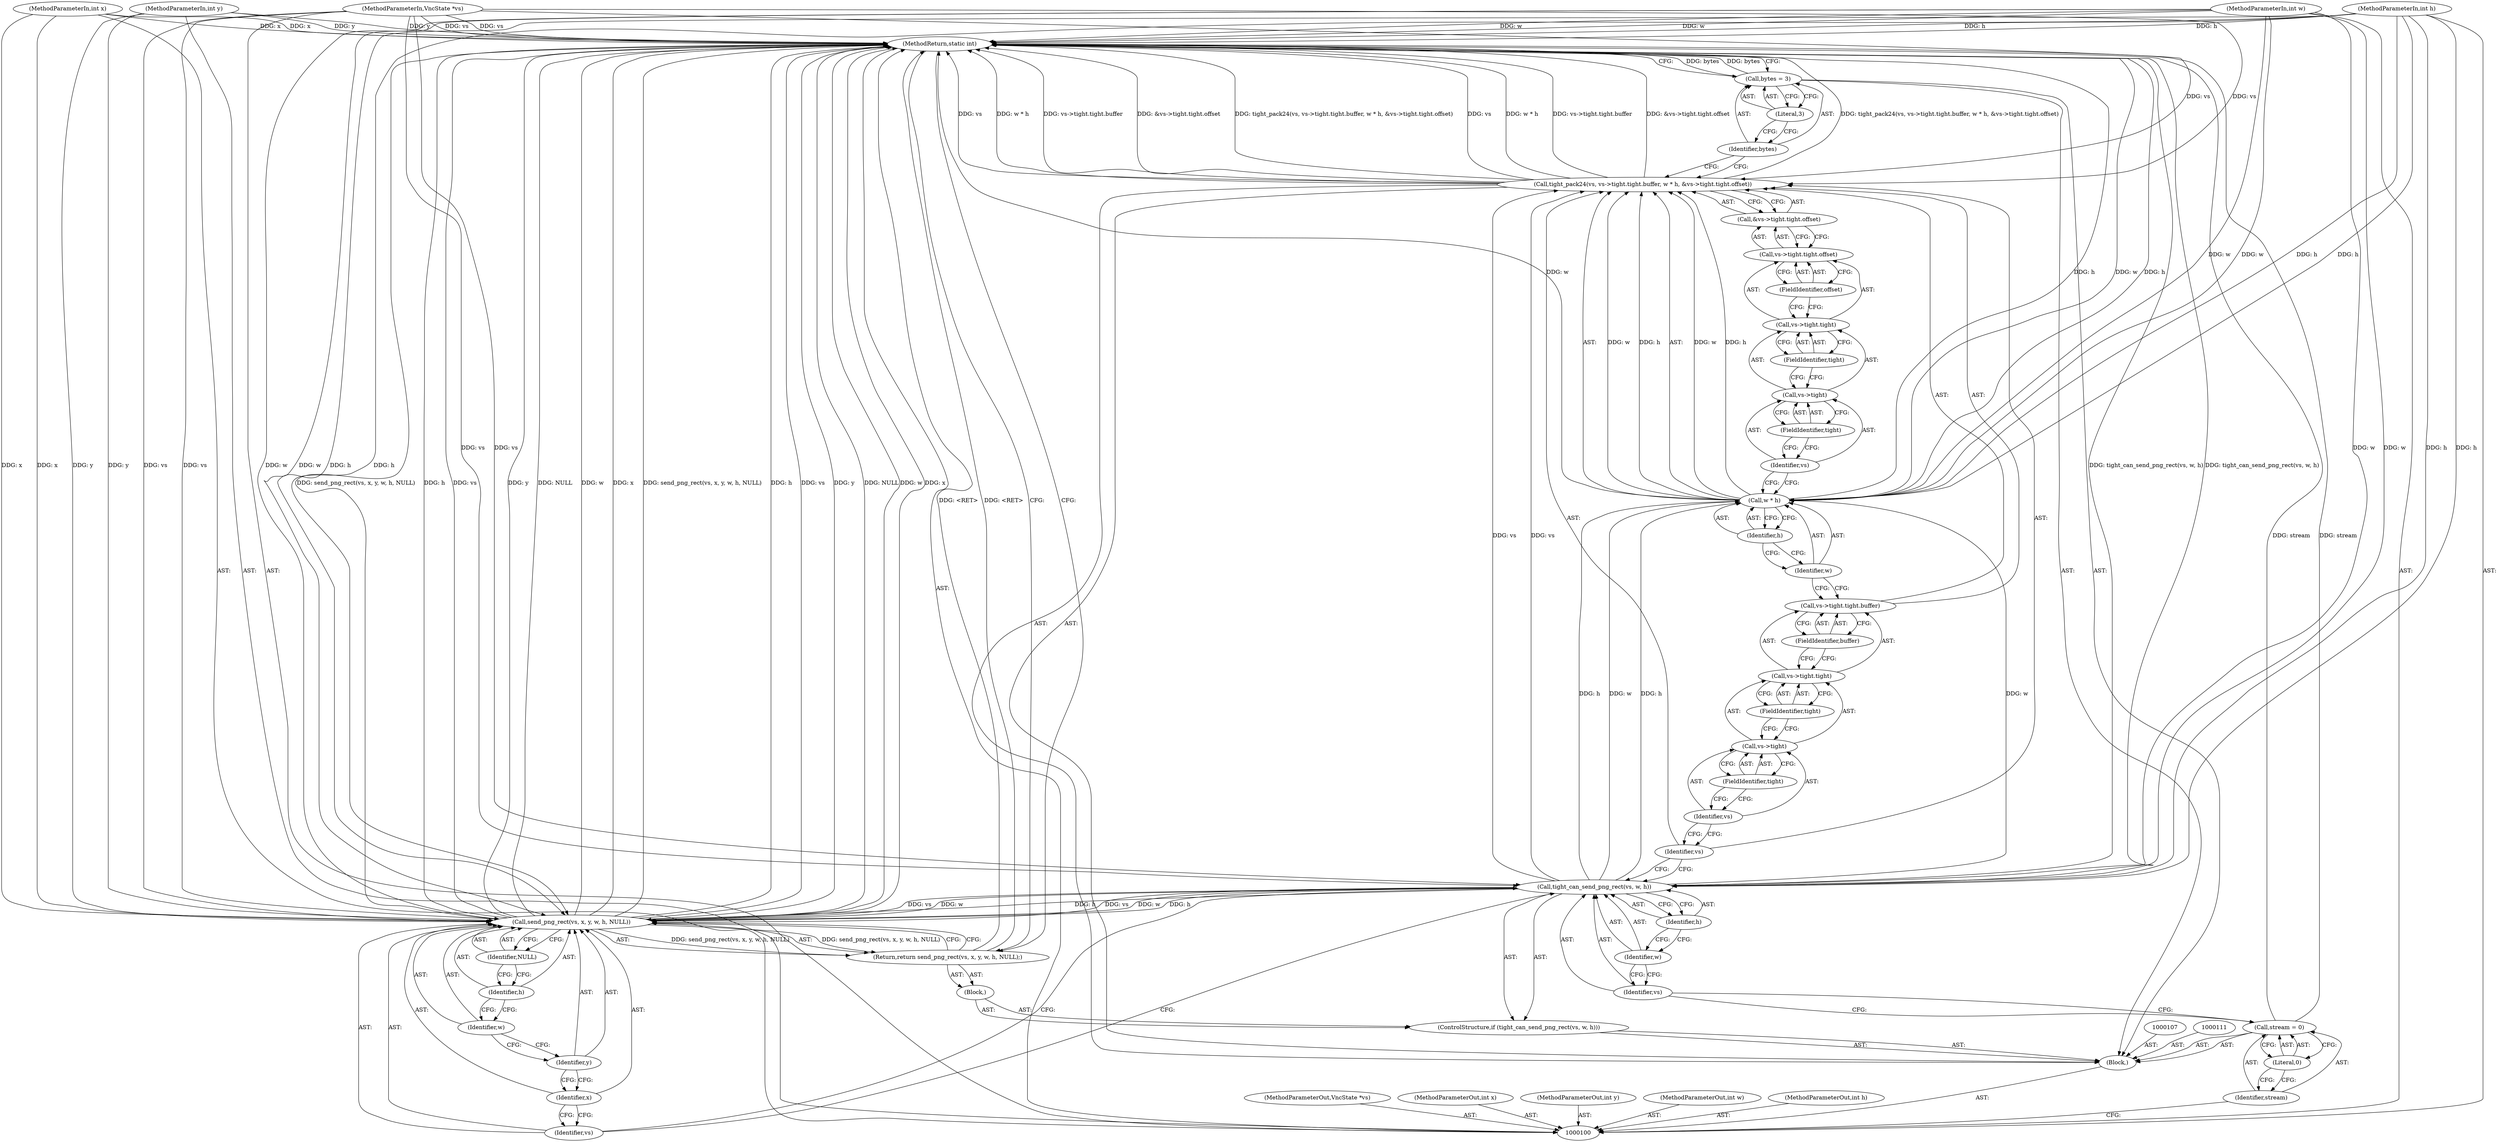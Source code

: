 digraph "0_qemu_9f64916da20eea67121d544698676295bbb105a7_1" {
"1000149" [label="(MethodReturn,static int)"];
"1000101" [label="(MethodParameterIn,VncState *vs)"];
"1000203" [label="(MethodParameterOut,VncState *vs)"];
"1000102" [label="(MethodParameterIn,int x)"];
"1000204" [label="(MethodParameterOut,int x)"];
"1000103" [label="(MethodParameterIn,int y)"];
"1000205" [label="(MethodParameterOut,int y)"];
"1000104" [label="(MethodParameterIn,int w)"];
"1000206" [label="(MethodParameterOut,int w)"];
"1000105" [label="(MethodParameterIn,int h)"];
"1000207" [label="(MethodParameterOut,int h)"];
"1000127" [label="(Identifier,vs)"];
"1000128" [label="(Call,vs->tight.tight.buffer)"];
"1000129" [label="(Call,vs->tight.tight)"];
"1000130" [label="(Call,vs->tight)"];
"1000131" [label="(Identifier,vs)"];
"1000132" [label="(FieldIdentifier,tight)"];
"1000133" [label="(FieldIdentifier,tight)"];
"1000134" [label="(FieldIdentifier,buffer)"];
"1000135" [label="(Call,w * h)"];
"1000136" [label="(Identifier,w)"];
"1000137" [label="(Identifier,h)"];
"1000138" [label="(Call,&vs->tight.tight.offset)"];
"1000139" [label="(Call,vs->tight.tight.offset)"];
"1000140" [label="(Call,vs->tight.tight)"];
"1000141" [label="(Call,vs->tight)"];
"1000142" [label="(Identifier,vs)"];
"1000143" [label="(FieldIdentifier,tight)"];
"1000144" [label="(FieldIdentifier,tight)"];
"1000145" [label="(FieldIdentifier,offset)"];
"1000126" [label="(Call,tight_pack24(vs, vs->tight.tight.buffer, w * h, &vs->tight.tight.offset))"];
"1000148" [label="(Literal,3)"];
"1000146" [label="(Call,bytes = 3)"];
"1000147" [label="(Identifier,bytes)"];
"1000106" [label="(Block,)"];
"1000110" [label="(Literal,0)"];
"1000108" [label="(Call,stream = 0)"];
"1000109" [label="(Identifier,stream)"];
"1000114" [label="(Identifier,vs)"];
"1000115" [label="(Identifier,w)"];
"1000116" [label="(Identifier,h)"];
"1000112" [label="(ControlStructure,if (tight_can_send_png_rect(vs, w, h)))"];
"1000117" [label="(Block,)"];
"1000113" [label="(Call,tight_can_send_png_rect(vs, w, h))"];
"1000119" [label="(Call,send_png_rect(vs, x, y, w, h, NULL))"];
"1000120" [label="(Identifier,vs)"];
"1000121" [label="(Identifier,x)"];
"1000122" [label="(Identifier,y)"];
"1000123" [label="(Identifier,w)"];
"1000124" [label="(Identifier,h)"];
"1000125" [label="(Identifier,NULL)"];
"1000118" [label="(Return,return send_png_rect(vs, x, y, w, h, NULL);)"];
"1000149" -> "1000100"  [label="AST: "];
"1000149" -> "1000118"  [label="CFG: "];
"1000149" -> "1000146"  [label="CFG: "];
"1000118" -> "1000149"  [label="DDG: <RET>"];
"1000126" -> "1000149"  [label="DDG: tight_pack24(vs, vs->tight.tight.buffer, w * h, &vs->tight.tight.offset)"];
"1000126" -> "1000149"  [label="DDG: vs"];
"1000126" -> "1000149"  [label="DDG: w * h"];
"1000126" -> "1000149"  [label="DDG: vs->tight.tight.buffer"];
"1000126" -> "1000149"  [label="DDG: &vs->tight.tight.offset"];
"1000119" -> "1000149"  [label="DDG: NULL"];
"1000119" -> "1000149"  [label="DDG: w"];
"1000119" -> "1000149"  [label="DDG: x"];
"1000119" -> "1000149"  [label="DDG: send_png_rect(vs, x, y, w, h, NULL)"];
"1000119" -> "1000149"  [label="DDG: h"];
"1000119" -> "1000149"  [label="DDG: vs"];
"1000119" -> "1000149"  [label="DDG: y"];
"1000104" -> "1000149"  [label="DDG: w"];
"1000105" -> "1000149"  [label="DDG: h"];
"1000103" -> "1000149"  [label="DDG: y"];
"1000102" -> "1000149"  [label="DDG: x"];
"1000146" -> "1000149"  [label="DDG: bytes"];
"1000113" -> "1000149"  [label="DDG: tight_can_send_png_rect(vs, w, h)"];
"1000101" -> "1000149"  [label="DDG: vs"];
"1000135" -> "1000149"  [label="DDG: w"];
"1000135" -> "1000149"  [label="DDG: h"];
"1000108" -> "1000149"  [label="DDG: stream"];
"1000101" -> "1000100"  [label="AST: "];
"1000101" -> "1000149"  [label="DDG: vs"];
"1000101" -> "1000113"  [label="DDG: vs"];
"1000101" -> "1000119"  [label="DDG: vs"];
"1000101" -> "1000126"  [label="DDG: vs"];
"1000203" -> "1000100"  [label="AST: "];
"1000102" -> "1000100"  [label="AST: "];
"1000102" -> "1000149"  [label="DDG: x"];
"1000102" -> "1000119"  [label="DDG: x"];
"1000204" -> "1000100"  [label="AST: "];
"1000103" -> "1000100"  [label="AST: "];
"1000103" -> "1000149"  [label="DDG: y"];
"1000103" -> "1000119"  [label="DDG: y"];
"1000205" -> "1000100"  [label="AST: "];
"1000104" -> "1000100"  [label="AST: "];
"1000104" -> "1000149"  [label="DDG: w"];
"1000104" -> "1000113"  [label="DDG: w"];
"1000104" -> "1000119"  [label="DDG: w"];
"1000104" -> "1000135"  [label="DDG: w"];
"1000206" -> "1000100"  [label="AST: "];
"1000105" -> "1000100"  [label="AST: "];
"1000105" -> "1000149"  [label="DDG: h"];
"1000105" -> "1000113"  [label="DDG: h"];
"1000105" -> "1000119"  [label="DDG: h"];
"1000105" -> "1000135"  [label="DDG: h"];
"1000207" -> "1000100"  [label="AST: "];
"1000127" -> "1000126"  [label="AST: "];
"1000127" -> "1000113"  [label="CFG: "];
"1000131" -> "1000127"  [label="CFG: "];
"1000128" -> "1000126"  [label="AST: "];
"1000128" -> "1000134"  [label="CFG: "];
"1000129" -> "1000128"  [label="AST: "];
"1000134" -> "1000128"  [label="AST: "];
"1000136" -> "1000128"  [label="CFG: "];
"1000129" -> "1000128"  [label="AST: "];
"1000129" -> "1000133"  [label="CFG: "];
"1000130" -> "1000129"  [label="AST: "];
"1000133" -> "1000129"  [label="AST: "];
"1000134" -> "1000129"  [label="CFG: "];
"1000130" -> "1000129"  [label="AST: "];
"1000130" -> "1000132"  [label="CFG: "];
"1000131" -> "1000130"  [label="AST: "];
"1000132" -> "1000130"  [label="AST: "];
"1000133" -> "1000130"  [label="CFG: "];
"1000131" -> "1000130"  [label="AST: "];
"1000131" -> "1000127"  [label="CFG: "];
"1000132" -> "1000131"  [label="CFG: "];
"1000132" -> "1000130"  [label="AST: "];
"1000132" -> "1000131"  [label="CFG: "];
"1000130" -> "1000132"  [label="CFG: "];
"1000133" -> "1000129"  [label="AST: "];
"1000133" -> "1000130"  [label="CFG: "];
"1000129" -> "1000133"  [label="CFG: "];
"1000134" -> "1000128"  [label="AST: "];
"1000134" -> "1000129"  [label="CFG: "];
"1000128" -> "1000134"  [label="CFG: "];
"1000135" -> "1000126"  [label="AST: "];
"1000135" -> "1000137"  [label="CFG: "];
"1000136" -> "1000135"  [label="AST: "];
"1000137" -> "1000135"  [label="AST: "];
"1000142" -> "1000135"  [label="CFG: "];
"1000135" -> "1000149"  [label="DDG: w"];
"1000135" -> "1000149"  [label="DDG: h"];
"1000135" -> "1000126"  [label="DDG: w"];
"1000135" -> "1000126"  [label="DDG: h"];
"1000113" -> "1000135"  [label="DDG: w"];
"1000113" -> "1000135"  [label="DDG: h"];
"1000104" -> "1000135"  [label="DDG: w"];
"1000105" -> "1000135"  [label="DDG: h"];
"1000136" -> "1000135"  [label="AST: "];
"1000136" -> "1000128"  [label="CFG: "];
"1000137" -> "1000136"  [label="CFG: "];
"1000137" -> "1000135"  [label="AST: "];
"1000137" -> "1000136"  [label="CFG: "];
"1000135" -> "1000137"  [label="CFG: "];
"1000138" -> "1000126"  [label="AST: "];
"1000138" -> "1000139"  [label="CFG: "];
"1000139" -> "1000138"  [label="AST: "];
"1000126" -> "1000138"  [label="CFG: "];
"1000139" -> "1000138"  [label="AST: "];
"1000139" -> "1000145"  [label="CFG: "];
"1000140" -> "1000139"  [label="AST: "];
"1000145" -> "1000139"  [label="AST: "];
"1000138" -> "1000139"  [label="CFG: "];
"1000140" -> "1000139"  [label="AST: "];
"1000140" -> "1000144"  [label="CFG: "];
"1000141" -> "1000140"  [label="AST: "];
"1000144" -> "1000140"  [label="AST: "];
"1000145" -> "1000140"  [label="CFG: "];
"1000141" -> "1000140"  [label="AST: "];
"1000141" -> "1000143"  [label="CFG: "];
"1000142" -> "1000141"  [label="AST: "];
"1000143" -> "1000141"  [label="AST: "];
"1000144" -> "1000141"  [label="CFG: "];
"1000142" -> "1000141"  [label="AST: "];
"1000142" -> "1000135"  [label="CFG: "];
"1000143" -> "1000142"  [label="CFG: "];
"1000143" -> "1000141"  [label="AST: "];
"1000143" -> "1000142"  [label="CFG: "];
"1000141" -> "1000143"  [label="CFG: "];
"1000144" -> "1000140"  [label="AST: "];
"1000144" -> "1000141"  [label="CFG: "];
"1000140" -> "1000144"  [label="CFG: "];
"1000145" -> "1000139"  [label="AST: "];
"1000145" -> "1000140"  [label="CFG: "];
"1000139" -> "1000145"  [label="CFG: "];
"1000126" -> "1000106"  [label="AST: "];
"1000126" -> "1000138"  [label="CFG: "];
"1000127" -> "1000126"  [label="AST: "];
"1000128" -> "1000126"  [label="AST: "];
"1000135" -> "1000126"  [label="AST: "];
"1000138" -> "1000126"  [label="AST: "];
"1000147" -> "1000126"  [label="CFG: "];
"1000126" -> "1000149"  [label="DDG: tight_pack24(vs, vs->tight.tight.buffer, w * h, &vs->tight.tight.offset)"];
"1000126" -> "1000149"  [label="DDG: vs"];
"1000126" -> "1000149"  [label="DDG: w * h"];
"1000126" -> "1000149"  [label="DDG: vs->tight.tight.buffer"];
"1000126" -> "1000149"  [label="DDG: &vs->tight.tight.offset"];
"1000113" -> "1000126"  [label="DDG: vs"];
"1000101" -> "1000126"  [label="DDG: vs"];
"1000135" -> "1000126"  [label="DDG: w"];
"1000135" -> "1000126"  [label="DDG: h"];
"1000148" -> "1000146"  [label="AST: "];
"1000148" -> "1000147"  [label="CFG: "];
"1000146" -> "1000148"  [label="CFG: "];
"1000146" -> "1000106"  [label="AST: "];
"1000146" -> "1000148"  [label="CFG: "];
"1000147" -> "1000146"  [label="AST: "];
"1000148" -> "1000146"  [label="AST: "];
"1000149" -> "1000146"  [label="CFG: "];
"1000146" -> "1000149"  [label="DDG: bytes"];
"1000147" -> "1000146"  [label="AST: "];
"1000147" -> "1000126"  [label="CFG: "];
"1000148" -> "1000147"  [label="CFG: "];
"1000106" -> "1000100"  [label="AST: "];
"1000107" -> "1000106"  [label="AST: "];
"1000108" -> "1000106"  [label="AST: "];
"1000111" -> "1000106"  [label="AST: "];
"1000112" -> "1000106"  [label="AST: "];
"1000126" -> "1000106"  [label="AST: "];
"1000146" -> "1000106"  [label="AST: "];
"1000110" -> "1000108"  [label="AST: "];
"1000110" -> "1000109"  [label="CFG: "];
"1000108" -> "1000110"  [label="CFG: "];
"1000108" -> "1000106"  [label="AST: "];
"1000108" -> "1000110"  [label="CFG: "];
"1000109" -> "1000108"  [label="AST: "];
"1000110" -> "1000108"  [label="AST: "];
"1000114" -> "1000108"  [label="CFG: "];
"1000108" -> "1000149"  [label="DDG: stream"];
"1000109" -> "1000108"  [label="AST: "];
"1000109" -> "1000100"  [label="CFG: "];
"1000110" -> "1000109"  [label="CFG: "];
"1000114" -> "1000113"  [label="AST: "];
"1000114" -> "1000108"  [label="CFG: "];
"1000115" -> "1000114"  [label="CFG: "];
"1000115" -> "1000113"  [label="AST: "];
"1000115" -> "1000114"  [label="CFG: "];
"1000116" -> "1000115"  [label="CFG: "];
"1000116" -> "1000113"  [label="AST: "];
"1000116" -> "1000115"  [label="CFG: "];
"1000113" -> "1000116"  [label="CFG: "];
"1000112" -> "1000106"  [label="AST: "];
"1000113" -> "1000112"  [label="AST: "];
"1000117" -> "1000112"  [label="AST: "];
"1000117" -> "1000112"  [label="AST: "];
"1000118" -> "1000117"  [label="AST: "];
"1000113" -> "1000112"  [label="AST: "];
"1000113" -> "1000116"  [label="CFG: "];
"1000114" -> "1000113"  [label="AST: "];
"1000115" -> "1000113"  [label="AST: "];
"1000116" -> "1000113"  [label="AST: "];
"1000120" -> "1000113"  [label="CFG: "];
"1000127" -> "1000113"  [label="CFG: "];
"1000113" -> "1000149"  [label="DDG: tight_can_send_png_rect(vs, w, h)"];
"1000101" -> "1000113"  [label="DDG: vs"];
"1000104" -> "1000113"  [label="DDG: w"];
"1000105" -> "1000113"  [label="DDG: h"];
"1000113" -> "1000119"  [label="DDG: vs"];
"1000113" -> "1000119"  [label="DDG: w"];
"1000113" -> "1000119"  [label="DDG: h"];
"1000113" -> "1000126"  [label="DDG: vs"];
"1000113" -> "1000135"  [label="DDG: w"];
"1000113" -> "1000135"  [label="DDG: h"];
"1000119" -> "1000118"  [label="AST: "];
"1000119" -> "1000125"  [label="CFG: "];
"1000120" -> "1000119"  [label="AST: "];
"1000121" -> "1000119"  [label="AST: "];
"1000122" -> "1000119"  [label="AST: "];
"1000123" -> "1000119"  [label="AST: "];
"1000124" -> "1000119"  [label="AST: "];
"1000125" -> "1000119"  [label="AST: "];
"1000118" -> "1000119"  [label="CFG: "];
"1000119" -> "1000149"  [label="DDG: NULL"];
"1000119" -> "1000149"  [label="DDG: w"];
"1000119" -> "1000149"  [label="DDG: x"];
"1000119" -> "1000149"  [label="DDG: send_png_rect(vs, x, y, w, h, NULL)"];
"1000119" -> "1000149"  [label="DDG: h"];
"1000119" -> "1000149"  [label="DDG: vs"];
"1000119" -> "1000149"  [label="DDG: y"];
"1000119" -> "1000118"  [label="DDG: send_png_rect(vs, x, y, w, h, NULL)"];
"1000113" -> "1000119"  [label="DDG: vs"];
"1000113" -> "1000119"  [label="DDG: w"];
"1000113" -> "1000119"  [label="DDG: h"];
"1000101" -> "1000119"  [label="DDG: vs"];
"1000102" -> "1000119"  [label="DDG: x"];
"1000103" -> "1000119"  [label="DDG: y"];
"1000104" -> "1000119"  [label="DDG: w"];
"1000105" -> "1000119"  [label="DDG: h"];
"1000120" -> "1000119"  [label="AST: "];
"1000120" -> "1000113"  [label="CFG: "];
"1000121" -> "1000120"  [label="CFG: "];
"1000121" -> "1000119"  [label="AST: "];
"1000121" -> "1000120"  [label="CFG: "];
"1000122" -> "1000121"  [label="CFG: "];
"1000122" -> "1000119"  [label="AST: "];
"1000122" -> "1000121"  [label="CFG: "];
"1000123" -> "1000122"  [label="CFG: "];
"1000123" -> "1000119"  [label="AST: "];
"1000123" -> "1000122"  [label="CFG: "];
"1000124" -> "1000123"  [label="CFG: "];
"1000124" -> "1000119"  [label="AST: "];
"1000124" -> "1000123"  [label="CFG: "];
"1000125" -> "1000124"  [label="CFG: "];
"1000125" -> "1000119"  [label="AST: "];
"1000125" -> "1000124"  [label="CFG: "];
"1000119" -> "1000125"  [label="CFG: "];
"1000118" -> "1000117"  [label="AST: "];
"1000118" -> "1000119"  [label="CFG: "];
"1000119" -> "1000118"  [label="AST: "];
"1000149" -> "1000118"  [label="CFG: "];
"1000118" -> "1000149"  [label="DDG: <RET>"];
"1000119" -> "1000118"  [label="DDG: send_png_rect(vs, x, y, w, h, NULL)"];
}
